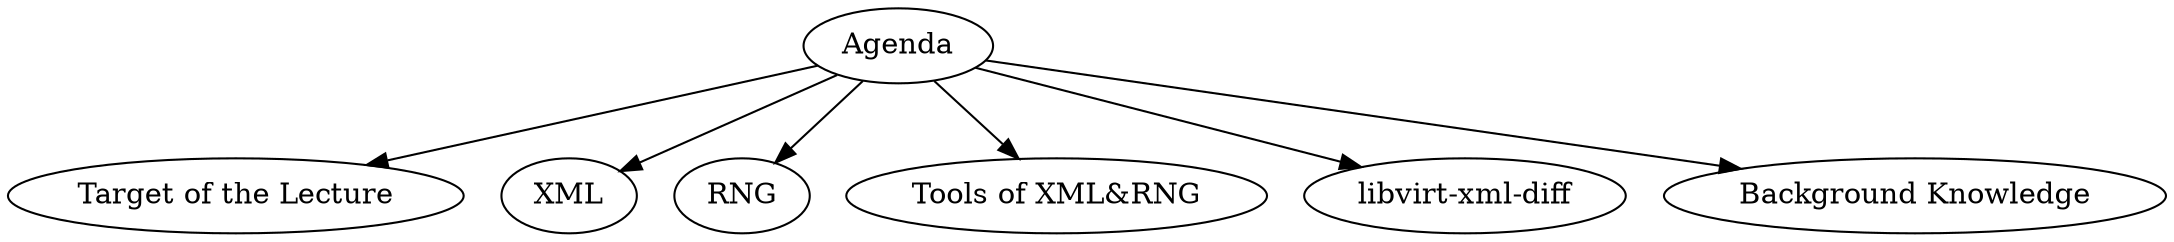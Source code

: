 digraph G {
    agenda [label="Agenda"];
    target [label="Target of the Lecture"]
    xml [label="XML"]
    rng [label="RNG"]
    tools [label="Tools of XML&RNG"]
    work [label="libvirt-xml-diff"]
    background [label="Background Knowledge"]
    agenda -> {target; xml; rng; tools; work; background;};
}
